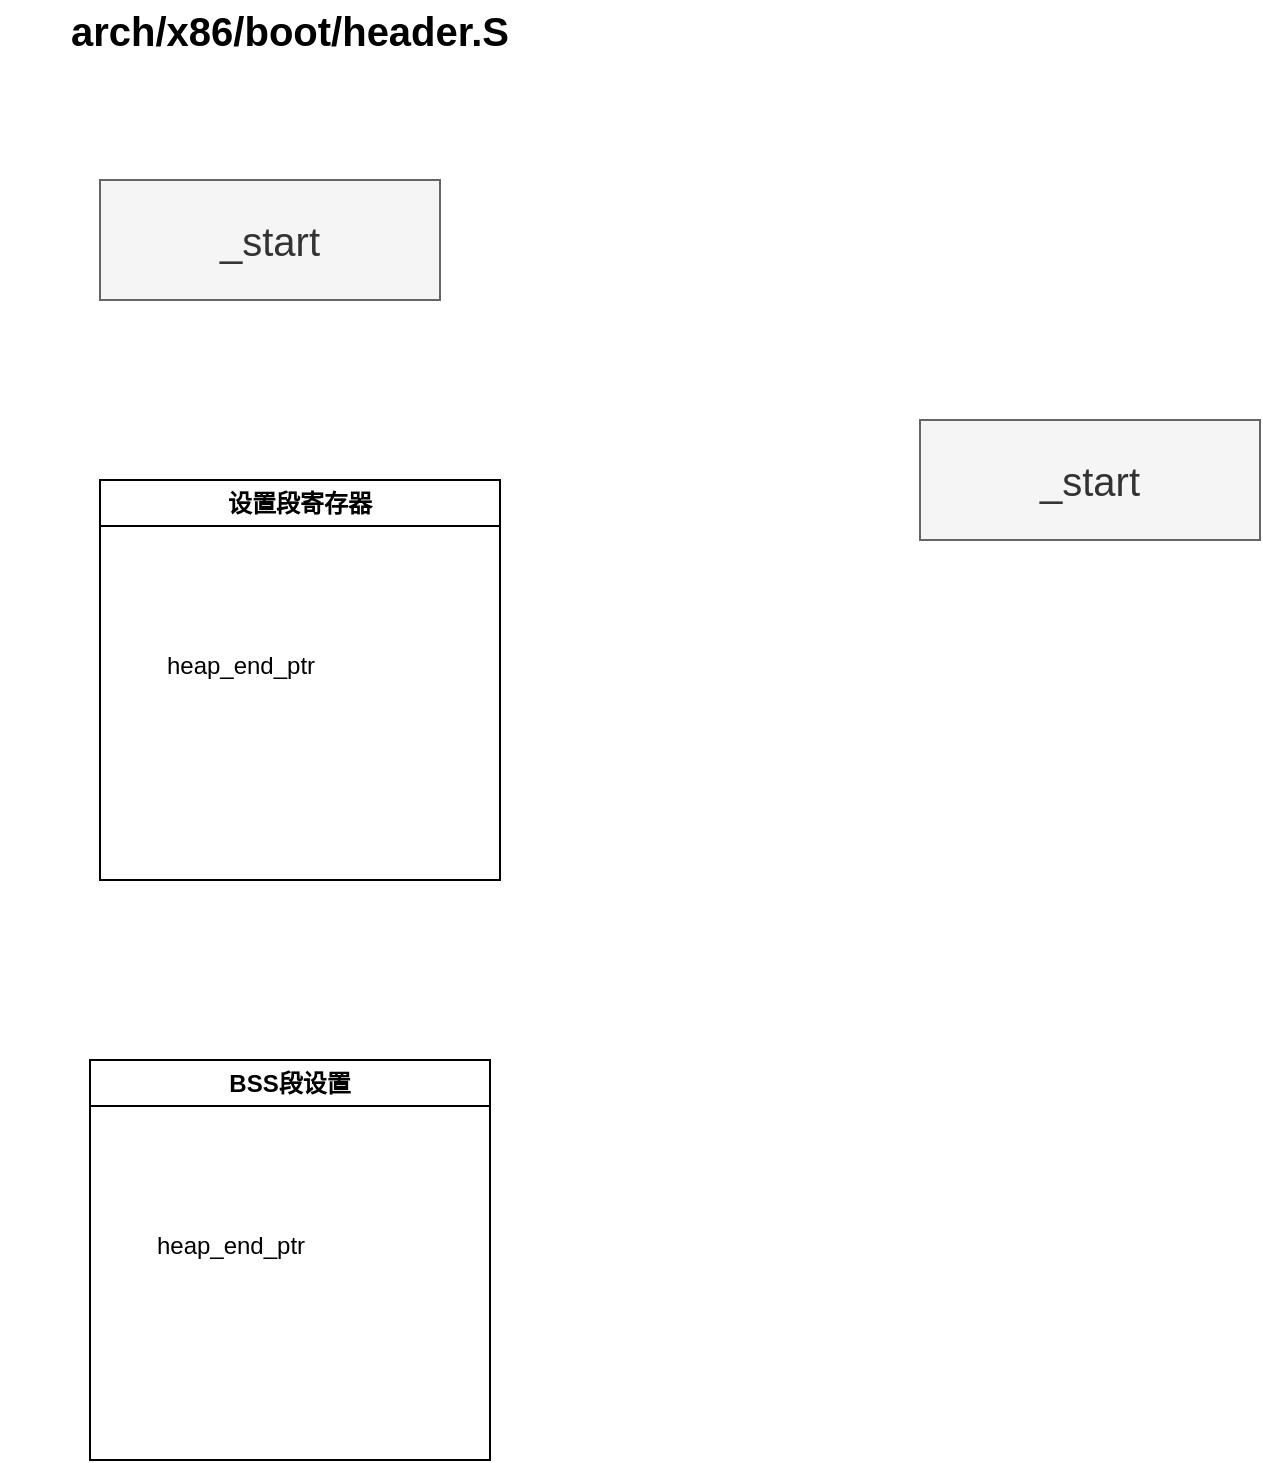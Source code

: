 <mxfile version="24.4.0" type="github">
  <diagram id="wFE0QG_FPsp0jaGvCLVb" name="Page-1">
    <mxGraphModel dx="2074" dy="1106" grid="1" gridSize="10" guides="1" tooltips="1" connect="1" arrows="1" fold="1" page="1" pageScale="1" pageWidth="850" pageHeight="1100" math="0" shadow="0">
      <root>
        <mxCell id="0" />
        <mxCell id="1" parent="0" />
        <mxCell id="215-eHgmbYdkAp0iwA8i-2" value="&lt;span style=&quot;font-weight: 700;&quot;&gt;&lt;font style=&quot;font-size: 20px;&quot;&gt;arch/x86/boot/header.S&lt;/font&gt;&lt;/span&gt;" style="text;strokeColor=none;align=center;fillColor=none;html=1;verticalAlign=middle;whiteSpace=wrap;rounded=0;" vertex="1" parent="1">
          <mxGeometry x="80" y="80" width="290" height="30" as="geometry" />
        </mxCell>
        <mxCell id="215-eHgmbYdkAp0iwA8i-3" value="&lt;font style=&quot;font-size: 20px;&quot;&gt;_start&lt;/font&gt;" style="rounded=0;whiteSpace=wrap;html=1;fillColor=#f5f5f5;fontColor=#333333;strokeColor=#666666;" vertex="1" parent="1">
          <mxGeometry x="130" y="170" width="170" height="60" as="geometry" />
        </mxCell>
        <mxCell id="215-eHgmbYdkAp0iwA8i-4" value="&lt;font style=&quot;font-size: 20px;&quot;&gt;_start&lt;/font&gt;" style="rounded=0;whiteSpace=wrap;html=1;fillColor=#f5f5f5;fontColor=#333333;strokeColor=#666666;" vertex="1" parent="1">
          <mxGeometry x="540" y="290" width="170" height="60" as="geometry" />
        </mxCell>
        <mxCell id="215-eHgmbYdkAp0iwA8i-5" value="设置段寄存器" style="swimlane;whiteSpace=wrap;html=1;" vertex="1" parent="1">
          <mxGeometry x="130" y="320" width="200" height="200" as="geometry" />
        </mxCell>
        <mxCell id="215-eHgmbYdkAp0iwA8i-6" value="heap_end_ptr" style="text;html=1;align=center;verticalAlign=middle;resizable=0;points=[];autosize=1;strokeColor=none;fillColor=none;" vertex="1" parent="1">
          <mxGeometry x="150" y="398" width="100" height="30" as="geometry" />
        </mxCell>
        <mxCell id="215-eHgmbYdkAp0iwA8i-7" value="BSS段设置" style="swimlane;whiteSpace=wrap;html=1;" vertex="1" parent="1">
          <mxGeometry x="125" y="610" width="200" height="200" as="geometry" />
        </mxCell>
        <mxCell id="215-eHgmbYdkAp0iwA8i-8" value="heap_end_ptr" style="text;html=1;align=center;verticalAlign=middle;resizable=0;points=[];autosize=1;strokeColor=none;fillColor=none;" vertex="1" parent="1">
          <mxGeometry x="145" y="688" width="100" height="30" as="geometry" />
        </mxCell>
      </root>
    </mxGraphModel>
  </diagram>
</mxfile>
